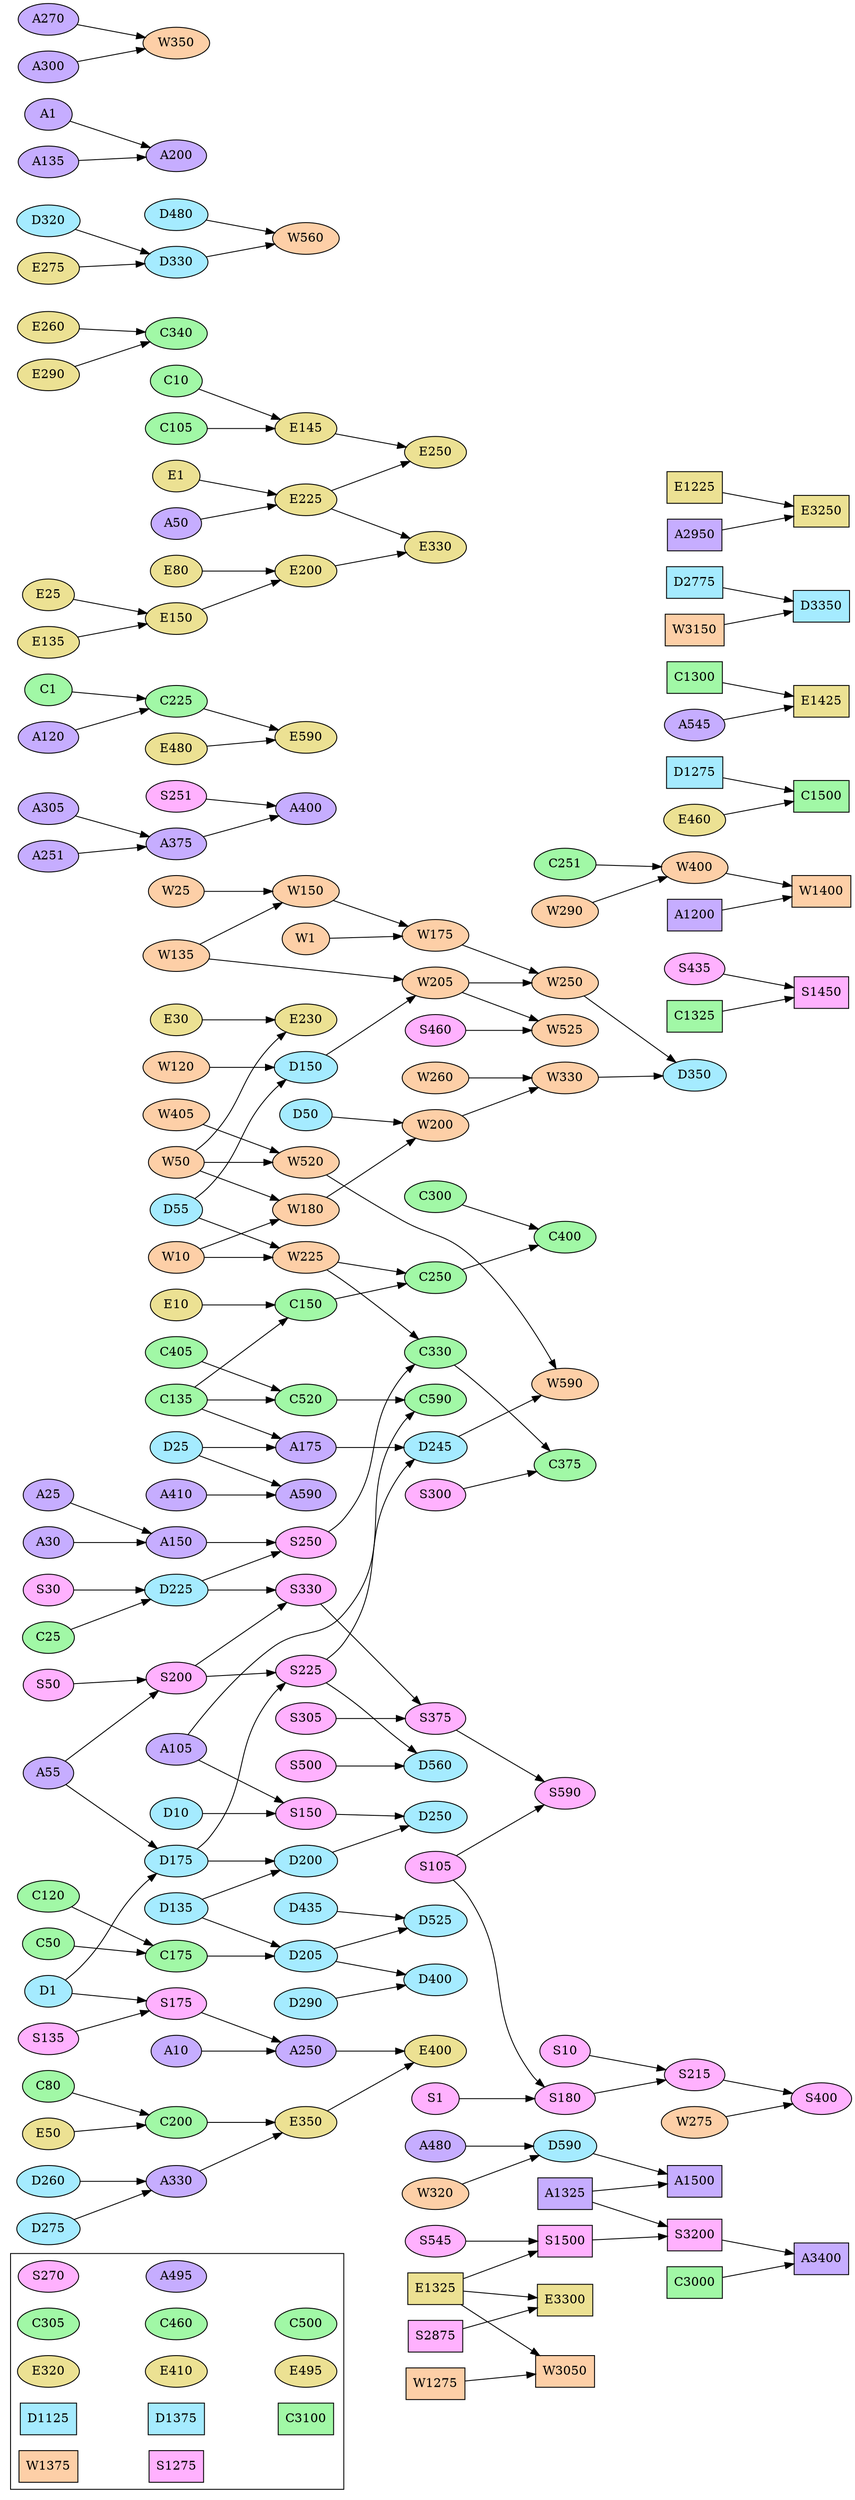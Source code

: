 digraph {
  rankdir = "LR";
  ranksep = 1;

  subgraph cluster_loners {
    S270 [style="filled", fillcolor="#FFB1FE"]
    C305 [style="filled", fillcolor="#A1F8A6"]
    C460 [style="filled", fillcolor="#A1F8A6"]
    C500 [style="filled", fillcolor="#A1F8A6"]
    A495 [style="filled", fillcolor="#C6ADFF"]
    E320 [style="filled", fillcolor="#ECE193"]
    E410 [style="filled", fillcolor="#ECE193"]
    E495 [style="filled", fillcolor="#ECE193"]
    node [shape="box"]
    D1375 [style="filled", fillcolor="#A5EBFF"]
    C3100 [style="filled", fillcolor="#A1F8A6"]
    D1125 [style="filled", fillcolor="#A5EBFF"]
    W1375 [style="filled", fillcolor="#FDCFA7"]
    S1275 [style="filled", fillcolor="#FFB1FE"]
    edge [style="invis"]
    C305 -> C460 -> C500
    E320 -> E410 -> E495
    S270 -> A495
    D1125-> D1375 -> C3100
    W1375 -> S1275
  }

  subgraph spellcraft {
    node [style="filled", fillcolor="#FFB1FE"]
    S545; S225; S1; S460; S50
    S10; S375; S215; S250; S105
    S180; S135; S330; S175; S300
    S590; S251; S200; S400; S150
    S30; S500; S305; S435
    node [shape="box"]
    S3200; S1450; S2875; S1500
  }

  subgraph craftsmanship {
    node [style="filled", fillcolor="#A1F8A6"]
    C405; C520; C1; C25; C200; C120
    C175; C50; C10; C135; C225
    C375; C590; C400; C330; C251
    C80; C300; C250; C105; C340; C150
    node [shape="box"]
    C1500; C3000; C1300; C1325
  }

  subgraph divine {
    node [style="filled", fillcolor="#A5EBFF"]
    D10; D55; D330; D135; D260
    D175; D25; D320; D225; D1
    D245; D525; D435; D200; D205
    D590; D275; D250; D560; D350
    D150; D50; D400; D290; D480
    node [shape="box"]
    D3350; D2775; D1275
  }

  subgraph economics {
    node [style="filled", fillcolor="#ECE193"]
    E80; E30; E145; E460; E260
    E225; E290; E25; E1
    E480; E250; E350; E135; E275
    E10; E50; E200; E590; E400
    E230; E150; E330
    node [shape="box"]
    E1225; E1425; E3250; E1325; E3300
  }

  subgraph alchemy {
    node [style="filled", fillcolor="#C6ADFF"]
    A375; A175;A105; A305; A25; A400
    A50; A55; A10; A150; A250
    A1; A545; A135; A30; A410
    A120; A200; A270; A590; A480
    A251; A330; A300
    node [shape="box"]
    A2950; A3400; A1500; A1325; A1200
  }

  subgraph warfare {
    node [style="filled", fillcolor="#FDCFA7"]
    W180; W250; W560; W175; W225
    W525; W400; W135; W10; W320
    W150; W50; W350; W1; W205
    W520; W405; W200; W260; W25
    W290; W590; W330; W120; W275
    node [shape="box"]
    W3050; W1400; W3150; W1275
  }

  D10 -> S150
  A105 -> S150
  D1 -> S175
  S135 -> S175
  S1 -> S180
  S105 -> S180
  S50 -> S200
  A55 -> S200
  S10 -> S215
  S180 -> S215
  D175 -> S225
  S200 -> S225
  D225 -> S250
  A150 -> S250
  S200 -> S330
  D225 -> S330
  S305 -> S375
  S330 -> S375
  W275 -> S400
  S215 -> S400
  S105 -> S590
  S375 -> S590
  S435 -> S1450
  C1325 -> S1450
  S545 -> S1500
  E1325 -> S1500
  A1325 -> S3200
  S1500 -> S3200
  E10 -> C150
  C135 -> C150
  C50 -> C175
  C120 -> C175
  E50 -> C200
  C80 -> C200
  C1 -> C225
  A120 -> C225
  C150 -> C250
  W225 -> C250
  W225 -> C330
  S250 -> C330
  E260 -> C340
  E290 -> C340
  S300 -> C375
  C330 -> C375
  C250 -> C400
  C300 -> C400
  C135 -> C520
  C405 -> C520
  A105 -> C590
  C520 -> C590
  E460 -> C1500
  D1275 -> C1500
  D55 -> D150
  W120 -> D150
  D1 -> D175
  A55 -> D175
  D135 -> D200
  D175 -> D200
  D135 -> D205
  C175 -> D205
  C25 -> D225
  S30 -> D225
  A175 -> D245
  S225 -> D245
  S150 -> D250
  D200 -> D250
  E275 -> D330
  D320 -> D330
  W250 -> D350
  W330 -> D350
  D205 -> D400
  D290 -> D400
  D205 -> D525
  D435 -> D525
  S225 -> D560
  S500 -> D560
  W320 -> D590
  A480 -> D590
  D2775 -> D3350
  W3150 -> D3350
  C10 -> E145
  C105 -> E145
  E135 -> E150
  E25 -> E150
  E150 -> E200
  E80 -> E200
  E1 -> E225
  A50 -> E225
  W50 -> E230
  E30 -> E230
  E225 -> E250
  E145 -> E250
  E200 -> E330
  E225 -> E330
  C200 -> E350
  A330 -> E350
  A250 -> E400
  E350 -> E400
  C225 -> E590
  E480 -> E590
  A545 -> E1425
  C1300 -> E1425
  E1225 -> E3250
  A2950 -> E3250
  E1325 -> E3300
  S2875 -> E3300
  A25 -> A150
  A30 -> A150
  D25 -> A175
  C135 -> A175
  A1 -> A200
  A135 -> A200
  A10 -> A250
  S175 -> A250
  D260 -> A330
  D275 -> A330
  A251 -> A375
  A305 -> A375
  S251 -> A400
  A375 -> A400
  D25 -> A590
  A410 -> A590
  D590 -> A1500
  A1325 -> A1500
  C3000 -> A3400
  S3200 -> A3400
  W25 -> W150
  W135 -> W150
  W1 -> W175
  W150 -> W175
  W10 -> W180
  W50 -> W180
  D50 -> W200
  W180 -> W200
  W135 -> W205
  D150 -> W205
  W10 -> W225
  D55 -> W225
  W175 -> W250
  W205 -> W250
  W200 -> W330
  W260 -> W330
  A300 -> W350
  A270 -> W350
  C251 -> W400
  W290 -> W400
  W50 -> W520
  W405 -> W520
  W205 -> W525
  S460 -> W525
  D330 -> W560
  D480 -> W560
  D245 -> W590
  W520 -> W590
  W400 -> W1400
  A1200 -> W1400
  W1275 -> W3050
  E1325 -> W3050

  {rank=min; A1}
  {rank=max; W1400; A3400; C1500; E3250; S1450; D3350; E1425}
}

